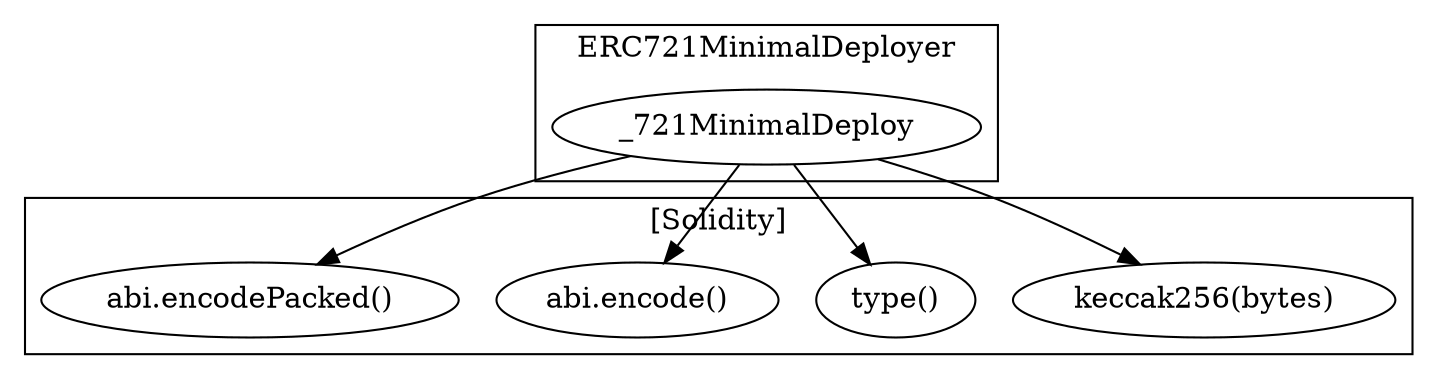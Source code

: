 strict digraph {
subgraph cluster_10972_ERC721MinimalDeployer {
label = "ERC721MinimalDeployer"
"10972__721MinimalDeploy" [label="_721MinimalDeploy"]
}subgraph cluster_solidity {
label = "[Solidity]"
"keccak256(bytes)" 
"type()" 
"abi.encode()" 
"abi.encodePacked()" 
"10972__721MinimalDeploy" -> "keccak256(bytes)"
"10972__721MinimalDeploy" -> "abi.encodePacked()"
"10972__721MinimalDeploy" -> "type()"
"10972__721MinimalDeploy" -> "abi.encode()"
}
}